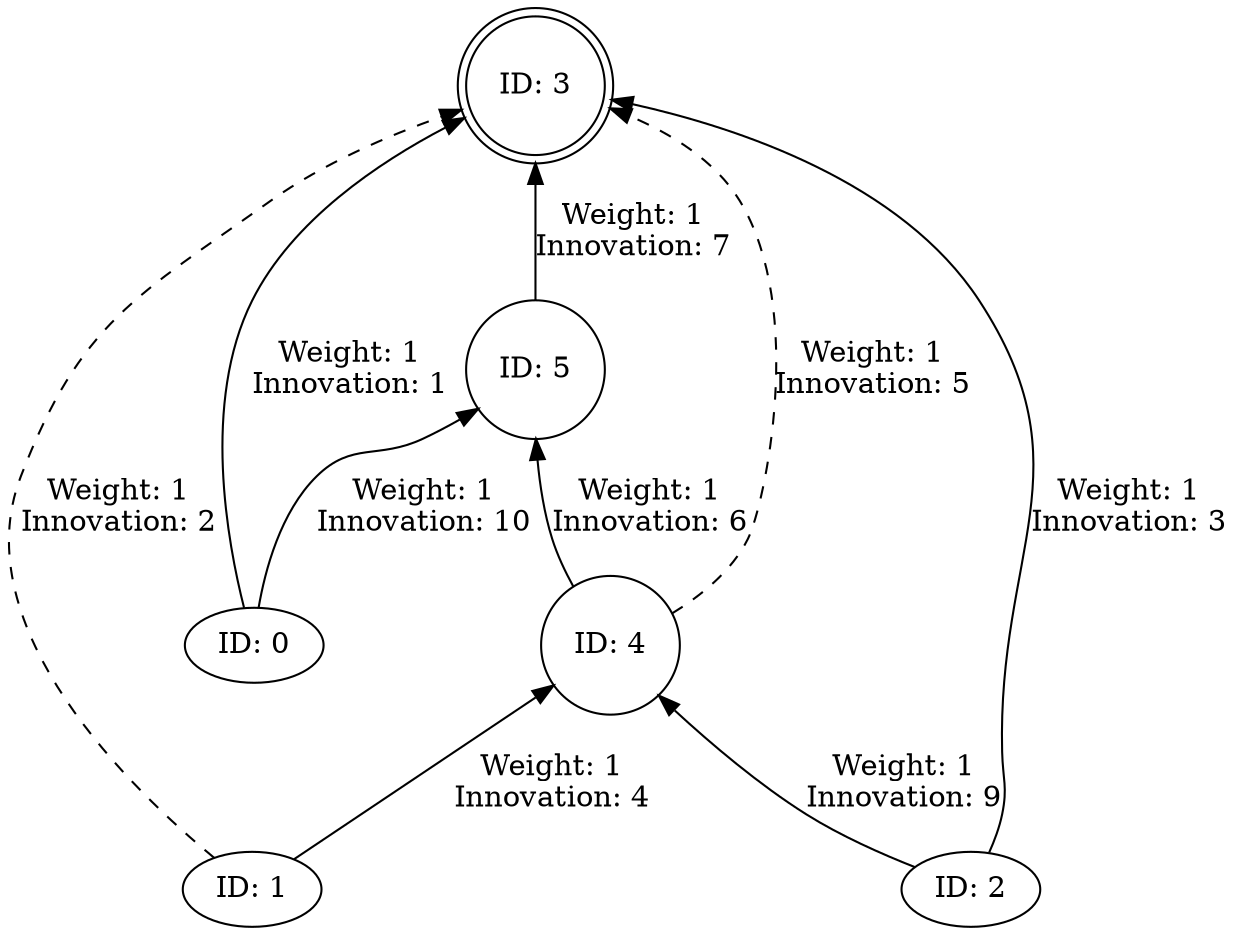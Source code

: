 digraph Genome {
	rankdir=BT;
	0 [label="ID: 0", shape=ellipse];
	1 [label="ID: 1", shape=ellipse];
	2 [label="ID: 2", shape=ellipse];
	3 [label="ID: 3", shape=doublecircle];
	4 [label="ID: 4", shape=circle];
	5 [label="ID: 5", shape=circle];
	0 -> 3 [label="Weight: 1
Innovation: 1", style=solid];
	1 -> 3 [label="Weight: 1
Innovation: 2", style=dashed];
	2 -> 3 [label="Weight: 1
Innovation: 3", style=solid];
	1 -> 4 [label="Weight: 1
Innovation: 4", style=solid];
	4 -> 3 [label="Weight: 1
Innovation: 5", style=dashed];
	4 -> 5 [label="Weight: 1
Innovation: 6", style=solid];
	5 -> 3 [label="Weight: 1
Innovation: 7", style=solid];
	2 -> 4 [label="Weight: 1
Innovation: 9", style=solid];
	0 -> 5 [label="Weight: 1
Innovation: 10", style=solid];
}